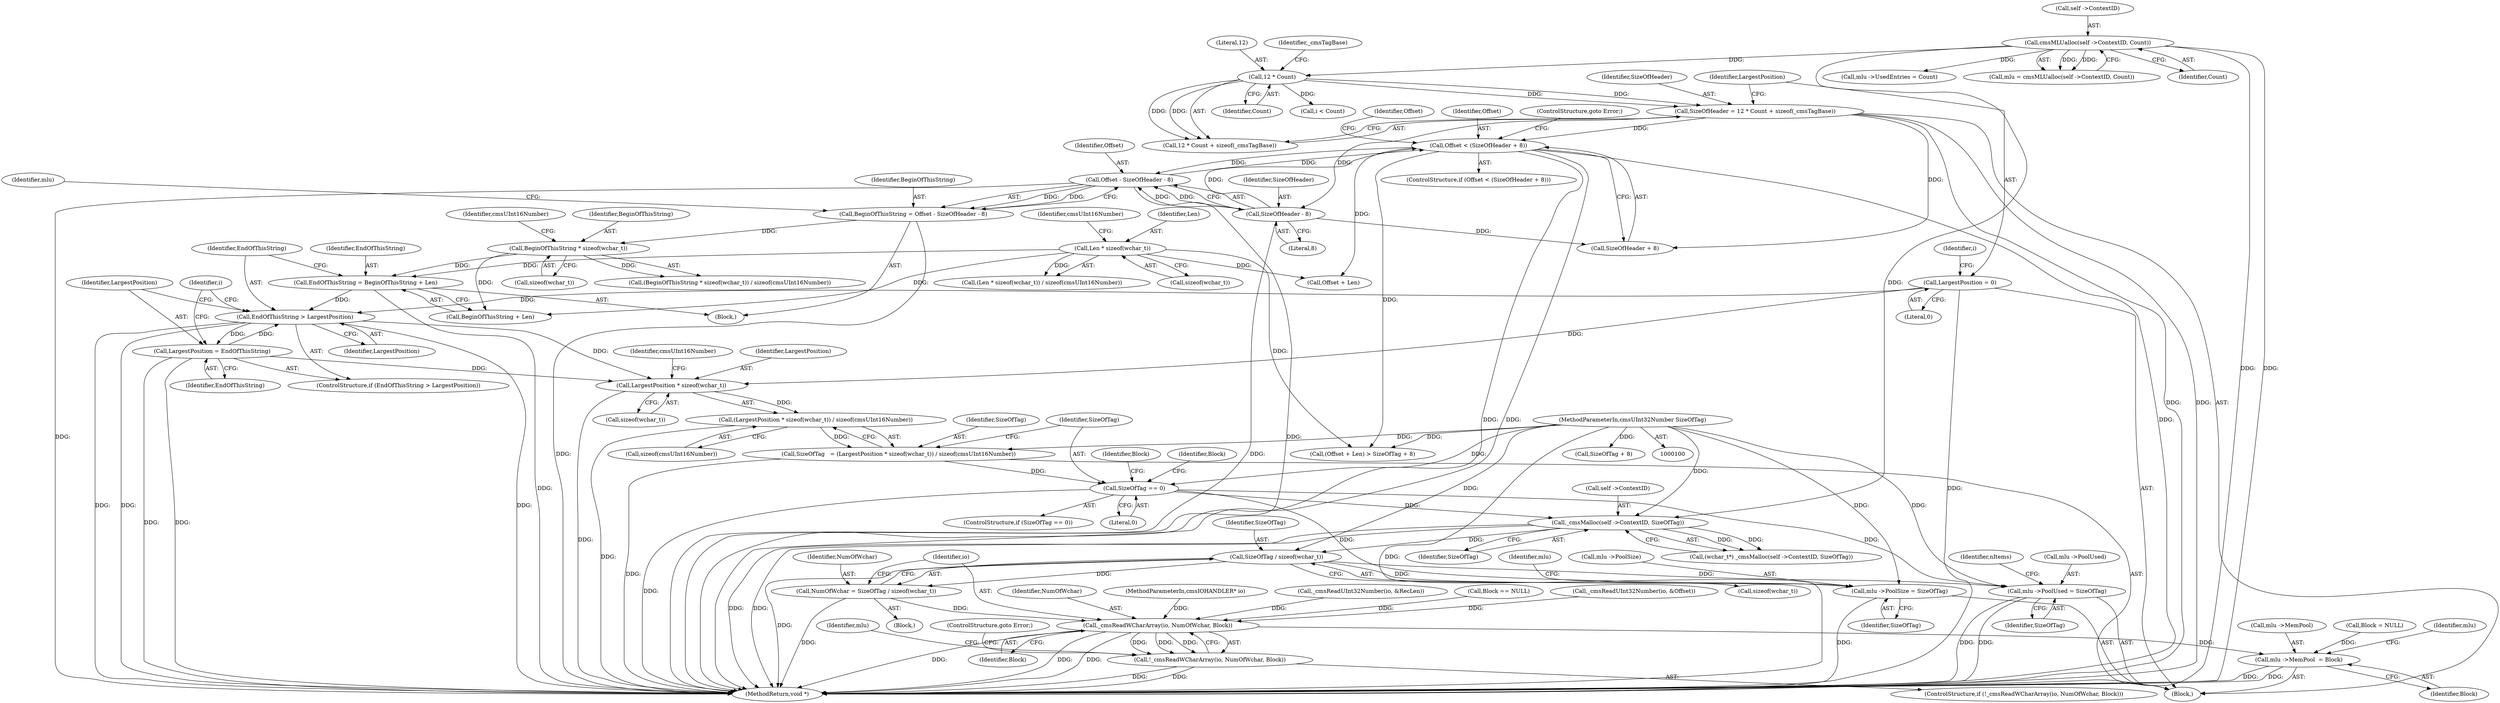 digraph "0_Little-CMS_5ca71a7bc18b6897ab21d815d15e218e204581e2@API" {
"1000333" [label="(Call,SizeOfTag / sizeof(wchar_t))"];
"1000321" [label="(Call,_cmsMalloc(self ->ContextID, SizeOfTag))"];
"1000153" [label="(Call,cmsMLUalloc(self ->ContextID, Count))"];
"1000305" [label="(Call,SizeOfTag == 0)"];
"1000295" [label="(Call,SizeOfTag   = (LargestPosition * sizeof(wchar_t)) / sizeof(cmsUInt16Number))"];
"1000297" [label="(Call,(LargestPosition * sizeof(wchar_t)) / sizeof(cmsUInt16Number))"];
"1000298" [label="(Call,LargestPosition * sizeof(wchar_t))"];
"1000177" [label="(Call,LargestPosition = 0)"];
"1000289" [label="(Call,EndOfThisString > LargestPosition)"];
"1000283" [label="(Call,EndOfThisString = BeginOfThisString + Len)"];
"1000277" [label="(Call,BeginOfThisString * sizeof(wchar_t))"];
"1000246" [label="(Call,BeginOfThisString = Offset - SizeOfHeader - 8)"];
"1000248" [label="(Call,Offset - SizeOfHeader - 8)"];
"1000231" [label="(Call,Offset < (SizeOfHeader + 8))"];
"1000250" [label="(Call,SizeOfHeader - 8)"];
"1000169" [label="(Call,SizeOfHeader = 12 * Count + sizeof(_cmsTagBase))"];
"1000172" [label="(Call,12 * Count)"];
"1000262" [label="(Call,Len * sizeof(wchar_t))"];
"1000292" [label="(Call,LargestPosition = EndOfThisString)"];
"1000104" [label="(MethodParameterIn,cmsUInt32Number SizeOfTag)"];
"1000331" [label="(Call,NumOfWchar = SizeOfTag / sizeof(wchar_t))"];
"1000339" [label="(Call,_cmsReadWCharArray(io, NumOfWchar, Block))"];
"1000338" [label="(Call,!_cmsReadWCharArray(io, NumOfWchar, Block))"];
"1000344" [label="(Call,mlu ->MemPool  = Block)"];
"1000349" [label="(Call,mlu ->PoolSize = SizeOfTag)"];
"1000354" [label="(Call,mlu ->PoolUsed = SizeOfTag)"];
"1000249" [label="(Identifier,Offset)"];
"1000189" [label="(Block,)"];
"1000340" [label="(Identifier,io)"];
"1000288" [label="(ControlStructure,if (EndOfThisString > LargestPosition))"];
"1000298" [label="(Call,LargestPosition * sizeof(wchar_t))"];
"1000295" [label="(Call,SizeOfTag   = (LargestPosition * sizeof(wchar_t)) / sizeof(cmsUInt16Number))"];
"1000293" [label="(Identifier,LargestPosition)"];
"1000230" [label="(ControlStructure,if (Offset < (SizeOfHeader + 8)))"];
"1000304" [label="(ControlStructure,if (SizeOfTag == 0))"];
"1000176" [label="(Identifier,_cmsTagBase)"];
"1000345" [label="(Call,mlu ->MemPool)"];
"1000154" [label="(Call,self ->ContextID)"];
"1000104" [label="(MethodParameterIn,cmsUInt32Number SizeOfTag)"];
"1000309" [label="(Call,Block = NULL)"];
"1000153" [label="(Call,cmsMLUalloc(self ->ContextID, Count))"];
"1000188" [label="(Identifier,i)"];
"1000290" [label="(Identifier,EndOfThisString)"];
"1000285" [label="(Call,BeginOfThisString + Len)"];
"1000361" [label="(Identifier,nItems)"];
"1000307" [label="(Literal,0)"];
"1000277" [label="(Call,BeginOfThisString * sizeof(wchar_t))"];
"1000102" [label="(MethodParameterIn,cmsIOHANDLER* io)"];
"1000302" [label="(Call,sizeof(cmsUInt16Number))"];
"1000182" [label="(Identifier,i)"];
"1000179" [label="(Literal,0)"];
"1000232" [label="(Identifier,Offset)"];
"1000297" [label="(Call,(LargestPosition * sizeof(wchar_t)) / sizeof(cmsUInt16Number))"];
"1000356" [label="(Identifier,mlu)"];
"1000354" [label="(Call,mlu ->PoolUsed = SizeOfTag)"];
"1000174" [label="(Identifier,Count)"];
"1000236" [label="(ControlStructure,goto Error;)"];
"1000178" [label="(Identifier,LargestPosition)"];
"1000319" [label="(Call,(wchar_t*) _cmsMalloc(self ->ContextID, SizeOfTag))"];
"1000173" [label="(Literal,12)"];
"1000346" [label="(Identifier,mlu)"];
"1000322" [label="(Call,self ->ContextID)"];
"1000349" [label="(Call,mlu ->PoolSize = SizeOfTag)"];
"1000246" [label="(Call,BeginOfThisString = Offset - SizeOfHeader - 8)"];
"1000238" [label="(Call,(Offset + Len) > SizeOfTag + 8)"];
"1000172" [label="(Call,12 * Count)"];
"1000231" [label="(Call,Offset < (SizeOfHeader + 8))"];
"1000344" [label="(Call,mlu ->MemPool  = Block)"];
"1000353" [label="(Identifier,SizeOfTag)"];
"1000351" [label="(Identifier,mlu)"];
"1000169" [label="(Call,SizeOfHeader = 12 * Count + sizeof(_cmsTagBase))"];
"1000164" [label="(Call,mlu ->UsedEntries = Count)"];
"1000132" [label="(Call,_cmsReadUInt32Number(io, &RecLen))"];
"1000105" [label="(Block,)"];
"1000292" [label="(Call,LargestPosition = EndOfThisString)"];
"1000184" [label="(Call,i < Count)"];
"1000279" [label="(Call,sizeof(wchar_t))"];
"1000355" [label="(Call,mlu ->PoolUsed)"];
"1000151" [label="(Call,mlu = cmsMLUalloc(self ->ContextID, Count))"];
"1000299" [label="(Identifier,LargestPosition)"];
"1000332" [label="(Identifier,NumOfWchar)"];
"1000264" [label="(Call,sizeof(wchar_t))"];
"1000325" [label="(Identifier,SizeOfTag)"];
"1000240" [label="(Identifier,Offset)"];
"1000276" [label="(Call,(BeginOfThisString * sizeof(wchar_t)) / sizeof(cmsUInt16Number))"];
"1000300" [label="(Call,sizeof(wchar_t))"];
"1000342" [label="(Identifier,Block)"];
"1000257" [label="(Identifier,mlu)"];
"1000263" [label="(Identifier,Len)"];
"1000294" [label="(Identifier,EndOfThisString)"];
"1000335" [label="(Call,sizeof(wchar_t))"];
"1000239" [label="(Call,Offset + Len)"];
"1000310" [label="(Identifier,Block)"];
"1000348" [label="(Identifier,Block)"];
"1000334" [label="(Identifier,SizeOfTag)"];
"1000177" [label="(Call,LargestPosition = 0)"];
"1000233" [label="(Call,SizeOfHeader + 8)"];
"1000252" [label="(Literal,8)"];
"1000296" [label="(Identifier,SizeOfTag)"];
"1000316" [label="(Block,)"];
"1000171" [label="(Call,12 * Count + sizeof(_cmsTagBase))"];
"1000248" [label="(Call,Offset - SizeOfHeader - 8)"];
"1000338" [label="(Call,!_cmsReadWCharArray(io, NumOfWchar, Block))"];
"1000305" [label="(Call,SizeOfTag == 0)"];
"1000327" [label="(Call,Block == NULL)"];
"1000343" [label="(ControlStructure,goto Error;)"];
"1000283" [label="(Call,EndOfThisString = BeginOfThisString + Len)"];
"1000247" [label="(Identifier,BeginOfThisString)"];
"1000170" [label="(Identifier,SizeOfHeader)"];
"1000267" [label="(Identifier,cmsUInt16Number)"];
"1000291" [label="(Identifier,LargestPosition)"];
"1000303" [label="(Identifier,cmsUInt16Number)"];
"1000157" [label="(Identifier,Count)"];
"1000278" [label="(Identifier,BeginOfThisString)"];
"1000242" [label="(Call,SizeOfTag + 8)"];
"1000251" [label="(Identifier,SizeOfHeader)"];
"1000333" [label="(Call,SizeOfTag / sizeof(wchar_t))"];
"1000225" [label="(Call,_cmsReadUInt32Number(io, &Offset))"];
"1000284" [label="(Identifier,EndOfThisString)"];
"1000262" [label="(Call,Len * sizeof(wchar_t))"];
"1000318" [label="(Identifier,Block)"];
"1000306" [label="(Identifier,SizeOfTag)"];
"1000282" [label="(Identifier,cmsUInt16Number)"];
"1000339" [label="(Call,_cmsReadWCharArray(io, NumOfWchar, Block))"];
"1000350" [label="(Call,mlu ->PoolSize)"];
"1000289" [label="(Call,EndOfThisString > LargestPosition)"];
"1000358" [label="(Identifier,SizeOfTag)"];
"1000337" [label="(ControlStructure,if (!_cmsReadWCharArray(io, NumOfWchar, Block)))"];
"1000261" [label="(Call,(Len * sizeof(wchar_t)) / sizeof(cmsUInt16Number))"];
"1000321" [label="(Call,_cmsMalloc(self ->ContextID, SizeOfTag))"];
"1000341" [label="(Identifier,NumOfWchar)"];
"1000250" [label="(Call,SizeOfHeader - 8)"];
"1000331" [label="(Call,NumOfWchar = SizeOfTag / sizeof(wchar_t))"];
"1000374" [label="(MethodReturn,void *)"];
"1000333" -> "1000331"  [label="AST: "];
"1000333" -> "1000335"  [label="CFG: "];
"1000334" -> "1000333"  [label="AST: "];
"1000335" -> "1000333"  [label="AST: "];
"1000331" -> "1000333"  [label="CFG: "];
"1000333" -> "1000374"  [label="DDG: "];
"1000333" -> "1000331"  [label="DDG: "];
"1000321" -> "1000333"  [label="DDG: "];
"1000104" -> "1000333"  [label="DDG: "];
"1000333" -> "1000349"  [label="DDG: "];
"1000333" -> "1000354"  [label="DDG: "];
"1000321" -> "1000319"  [label="AST: "];
"1000321" -> "1000325"  [label="CFG: "];
"1000322" -> "1000321"  [label="AST: "];
"1000325" -> "1000321"  [label="AST: "];
"1000319" -> "1000321"  [label="CFG: "];
"1000321" -> "1000374"  [label="DDG: "];
"1000321" -> "1000374"  [label="DDG: "];
"1000321" -> "1000319"  [label="DDG: "];
"1000321" -> "1000319"  [label="DDG: "];
"1000153" -> "1000321"  [label="DDG: "];
"1000305" -> "1000321"  [label="DDG: "];
"1000104" -> "1000321"  [label="DDG: "];
"1000153" -> "1000151"  [label="AST: "];
"1000153" -> "1000157"  [label="CFG: "];
"1000154" -> "1000153"  [label="AST: "];
"1000157" -> "1000153"  [label="AST: "];
"1000151" -> "1000153"  [label="CFG: "];
"1000153" -> "1000374"  [label="DDG: "];
"1000153" -> "1000374"  [label="DDG: "];
"1000153" -> "1000151"  [label="DDG: "];
"1000153" -> "1000151"  [label="DDG: "];
"1000153" -> "1000164"  [label="DDG: "];
"1000153" -> "1000172"  [label="DDG: "];
"1000305" -> "1000304"  [label="AST: "];
"1000305" -> "1000307"  [label="CFG: "];
"1000306" -> "1000305"  [label="AST: "];
"1000307" -> "1000305"  [label="AST: "];
"1000310" -> "1000305"  [label="CFG: "];
"1000318" -> "1000305"  [label="CFG: "];
"1000305" -> "1000374"  [label="DDG: "];
"1000295" -> "1000305"  [label="DDG: "];
"1000104" -> "1000305"  [label="DDG: "];
"1000305" -> "1000349"  [label="DDG: "];
"1000305" -> "1000354"  [label="DDG: "];
"1000295" -> "1000105"  [label="AST: "];
"1000295" -> "1000297"  [label="CFG: "];
"1000296" -> "1000295"  [label="AST: "];
"1000297" -> "1000295"  [label="AST: "];
"1000306" -> "1000295"  [label="CFG: "];
"1000295" -> "1000374"  [label="DDG: "];
"1000297" -> "1000295"  [label="DDG: "];
"1000104" -> "1000295"  [label="DDG: "];
"1000297" -> "1000302"  [label="CFG: "];
"1000298" -> "1000297"  [label="AST: "];
"1000302" -> "1000297"  [label="AST: "];
"1000297" -> "1000374"  [label="DDG: "];
"1000298" -> "1000297"  [label="DDG: "];
"1000298" -> "1000300"  [label="CFG: "];
"1000299" -> "1000298"  [label="AST: "];
"1000300" -> "1000298"  [label="AST: "];
"1000303" -> "1000298"  [label="CFG: "];
"1000298" -> "1000374"  [label="DDG: "];
"1000177" -> "1000298"  [label="DDG: "];
"1000289" -> "1000298"  [label="DDG: "];
"1000292" -> "1000298"  [label="DDG: "];
"1000177" -> "1000105"  [label="AST: "];
"1000177" -> "1000179"  [label="CFG: "];
"1000178" -> "1000177"  [label="AST: "];
"1000179" -> "1000177"  [label="AST: "];
"1000182" -> "1000177"  [label="CFG: "];
"1000177" -> "1000374"  [label="DDG: "];
"1000177" -> "1000289"  [label="DDG: "];
"1000289" -> "1000288"  [label="AST: "];
"1000289" -> "1000291"  [label="CFG: "];
"1000290" -> "1000289"  [label="AST: "];
"1000291" -> "1000289"  [label="AST: "];
"1000293" -> "1000289"  [label="CFG: "];
"1000188" -> "1000289"  [label="CFG: "];
"1000289" -> "1000374"  [label="DDG: "];
"1000289" -> "1000374"  [label="DDG: "];
"1000289" -> "1000374"  [label="DDG: "];
"1000283" -> "1000289"  [label="DDG: "];
"1000292" -> "1000289"  [label="DDG: "];
"1000289" -> "1000292"  [label="DDG: "];
"1000283" -> "1000189"  [label="AST: "];
"1000283" -> "1000285"  [label="CFG: "];
"1000284" -> "1000283"  [label="AST: "];
"1000285" -> "1000283"  [label="AST: "];
"1000290" -> "1000283"  [label="CFG: "];
"1000283" -> "1000374"  [label="DDG: "];
"1000277" -> "1000283"  [label="DDG: "];
"1000262" -> "1000283"  [label="DDG: "];
"1000277" -> "1000276"  [label="AST: "];
"1000277" -> "1000279"  [label="CFG: "];
"1000278" -> "1000277"  [label="AST: "];
"1000279" -> "1000277"  [label="AST: "];
"1000282" -> "1000277"  [label="CFG: "];
"1000277" -> "1000276"  [label="DDG: "];
"1000246" -> "1000277"  [label="DDG: "];
"1000277" -> "1000285"  [label="DDG: "];
"1000246" -> "1000189"  [label="AST: "];
"1000246" -> "1000248"  [label="CFG: "];
"1000247" -> "1000246"  [label="AST: "];
"1000248" -> "1000246"  [label="AST: "];
"1000257" -> "1000246"  [label="CFG: "];
"1000246" -> "1000374"  [label="DDG: "];
"1000248" -> "1000246"  [label="DDG: "];
"1000248" -> "1000246"  [label="DDG: "];
"1000248" -> "1000250"  [label="CFG: "];
"1000249" -> "1000248"  [label="AST: "];
"1000250" -> "1000248"  [label="AST: "];
"1000248" -> "1000374"  [label="DDG: "];
"1000248" -> "1000374"  [label="DDG: "];
"1000248" -> "1000231"  [label="DDG: "];
"1000231" -> "1000248"  [label="DDG: "];
"1000250" -> "1000248"  [label="DDG: "];
"1000250" -> "1000248"  [label="DDG: "];
"1000231" -> "1000230"  [label="AST: "];
"1000231" -> "1000233"  [label="CFG: "];
"1000232" -> "1000231"  [label="AST: "];
"1000233" -> "1000231"  [label="AST: "];
"1000236" -> "1000231"  [label="CFG: "];
"1000240" -> "1000231"  [label="CFG: "];
"1000231" -> "1000374"  [label="DDG: "];
"1000231" -> "1000374"  [label="DDG: "];
"1000231" -> "1000374"  [label="DDG: "];
"1000250" -> "1000231"  [label="DDG: "];
"1000169" -> "1000231"  [label="DDG: "];
"1000231" -> "1000238"  [label="DDG: "];
"1000231" -> "1000239"  [label="DDG: "];
"1000250" -> "1000252"  [label="CFG: "];
"1000251" -> "1000250"  [label="AST: "];
"1000252" -> "1000250"  [label="AST: "];
"1000250" -> "1000374"  [label="DDG: "];
"1000250" -> "1000233"  [label="DDG: "];
"1000169" -> "1000250"  [label="DDG: "];
"1000169" -> "1000105"  [label="AST: "];
"1000169" -> "1000171"  [label="CFG: "];
"1000170" -> "1000169"  [label="AST: "];
"1000171" -> "1000169"  [label="AST: "];
"1000178" -> "1000169"  [label="CFG: "];
"1000169" -> "1000374"  [label="DDG: "];
"1000169" -> "1000374"  [label="DDG: "];
"1000172" -> "1000169"  [label="DDG: "];
"1000172" -> "1000169"  [label="DDG: "];
"1000169" -> "1000233"  [label="DDG: "];
"1000172" -> "1000171"  [label="AST: "];
"1000172" -> "1000174"  [label="CFG: "];
"1000173" -> "1000172"  [label="AST: "];
"1000174" -> "1000172"  [label="AST: "];
"1000176" -> "1000172"  [label="CFG: "];
"1000172" -> "1000171"  [label="DDG: "];
"1000172" -> "1000171"  [label="DDG: "];
"1000172" -> "1000184"  [label="DDG: "];
"1000262" -> "1000261"  [label="AST: "];
"1000262" -> "1000264"  [label="CFG: "];
"1000263" -> "1000262"  [label="AST: "];
"1000264" -> "1000262"  [label="AST: "];
"1000267" -> "1000262"  [label="CFG: "];
"1000262" -> "1000238"  [label="DDG: "];
"1000262" -> "1000239"  [label="DDG: "];
"1000262" -> "1000261"  [label="DDG: "];
"1000262" -> "1000285"  [label="DDG: "];
"1000292" -> "1000288"  [label="AST: "];
"1000292" -> "1000294"  [label="CFG: "];
"1000293" -> "1000292"  [label="AST: "];
"1000294" -> "1000292"  [label="AST: "];
"1000188" -> "1000292"  [label="CFG: "];
"1000292" -> "1000374"  [label="DDG: "];
"1000292" -> "1000374"  [label="DDG: "];
"1000104" -> "1000100"  [label="AST: "];
"1000104" -> "1000374"  [label="DDG: "];
"1000104" -> "1000238"  [label="DDG: "];
"1000104" -> "1000242"  [label="DDG: "];
"1000104" -> "1000349"  [label="DDG: "];
"1000104" -> "1000354"  [label="DDG: "];
"1000331" -> "1000316"  [label="AST: "];
"1000332" -> "1000331"  [label="AST: "];
"1000340" -> "1000331"  [label="CFG: "];
"1000331" -> "1000374"  [label="DDG: "];
"1000331" -> "1000339"  [label="DDG: "];
"1000339" -> "1000338"  [label="AST: "];
"1000339" -> "1000342"  [label="CFG: "];
"1000340" -> "1000339"  [label="AST: "];
"1000341" -> "1000339"  [label="AST: "];
"1000342" -> "1000339"  [label="AST: "];
"1000338" -> "1000339"  [label="CFG: "];
"1000339" -> "1000374"  [label="DDG: "];
"1000339" -> "1000374"  [label="DDG: "];
"1000339" -> "1000374"  [label="DDG: "];
"1000339" -> "1000338"  [label="DDG: "];
"1000339" -> "1000338"  [label="DDG: "];
"1000339" -> "1000338"  [label="DDG: "];
"1000225" -> "1000339"  [label="DDG: "];
"1000132" -> "1000339"  [label="DDG: "];
"1000102" -> "1000339"  [label="DDG: "];
"1000327" -> "1000339"  [label="DDG: "];
"1000339" -> "1000344"  [label="DDG: "];
"1000338" -> "1000337"  [label="AST: "];
"1000343" -> "1000338"  [label="CFG: "];
"1000346" -> "1000338"  [label="CFG: "];
"1000338" -> "1000374"  [label="DDG: "];
"1000338" -> "1000374"  [label="DDG: "];
"1000344" -> "1000105"  [label="AST: "];
"1000344" -> "1000348"  [label="CFG: "];
"1000345" -> "1000344"  [label="AST: "];
"1000348" -> "1000344"  [label="AST: "];
"1000351" -> "1000344"  [label="CFG: "];
"1000344" -> "1000374"  [label="DDG: "];
"1000344" -> "1000374"  [label="DDG: "];
"1000309" -> "1000344"  [label="DDG: "];
"1000349" -> "1000105"  [label="AST: "];
"1000349" -> "1000353"  [label="CFG: "];
"1000350" -> "1000349"  [label="AST: "];
"1000353" -> "1000349"  [label="AST: "];
"1000356" -> "1000349"  [label="CFG: "];
"1000349" -> "1000374"  [label="DDG: "];
"1000354" -> "1000105"  [label="AST: "];
"1000354" -> "1000358"  [label="CFG: "];
"1000355" -> "1000354"  [label="AST: "];
"1000358" -> "1000354"  [label="AST: "];
"1000361" -> "1000354"  [label="CFG: "];
"1000354" -> "1000374"  [label="DDG: "];
"1000354" -> "1000374"  [label="DDG: "];
}
